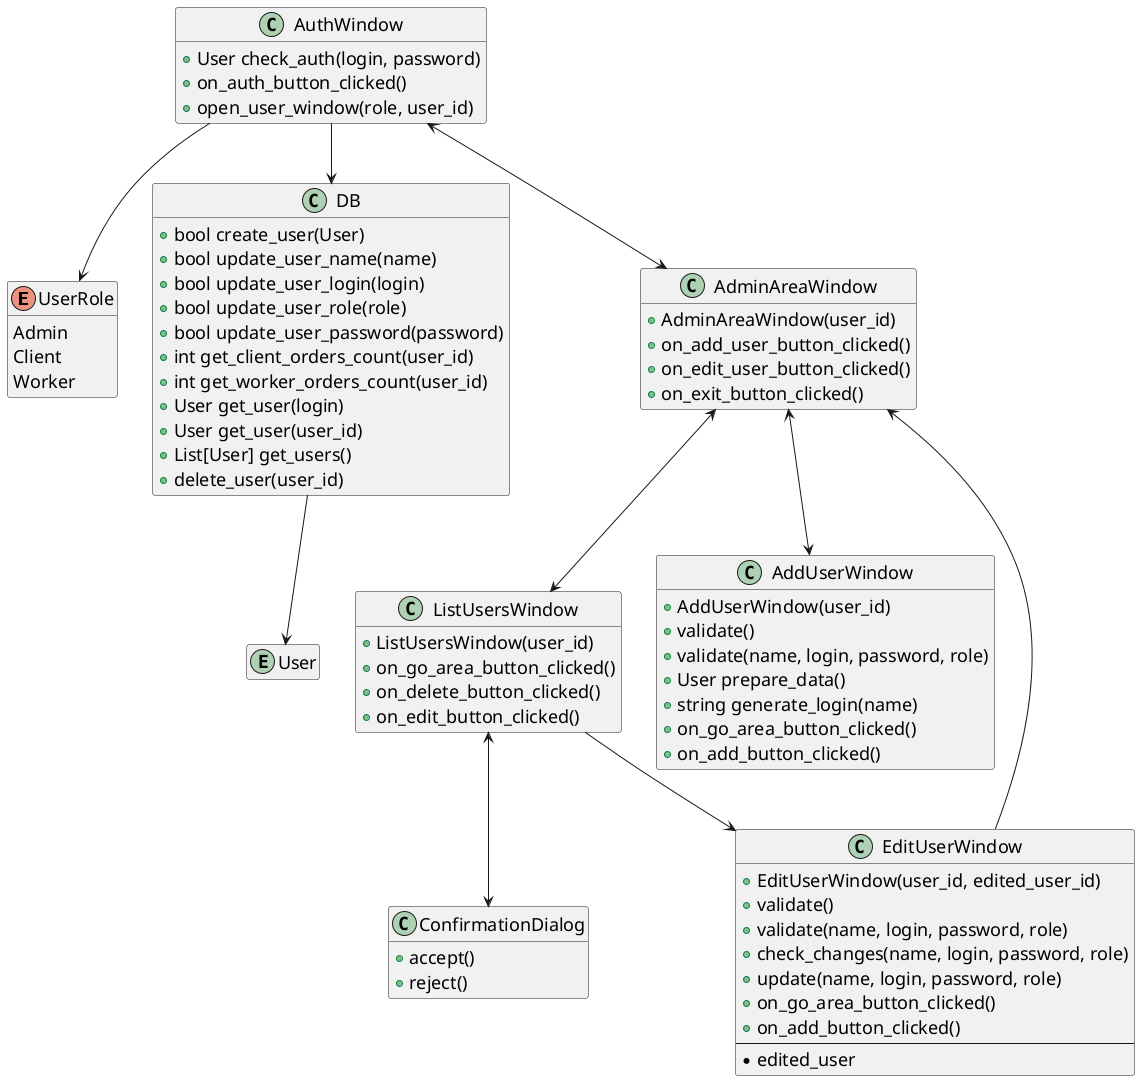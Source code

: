 @startuml admin_class

skinparam defaultFontSize 18

hide empty members

enum UserRole {
  Admin
  Client
  Worker
}

class DB {
  + bool create_user(User)
  + bool update_user_name(name)
  + bool update_user_login(login)
  + bool update_user_role(role)
  + bool update_user_password(password)
  + int get_client_orders_count(user_id)
  + int get_worker_orders_count(user_id)
  + User get_user(login)
  + User get_user(user_id)
  + List[User] get_users()
  + delete_user(user_id)
}
class AuthWindow {
  + User check_auth(login, password)
  + on_auth_button_clicked()
  + open_user_window(role, user_id)
}
 
Entity User

class AdminAreaWindow {
  + AdminAreaWindow(user_id)
  + on_add_user_button_clicked()
  + on_edit_user_button_clicked()
  + on_exit_button_clicked()
}

class ListUsersWindow {
  + ListUsersWindow(user_id)
  + on_go_area_button_clicked()
  + on_delete_button_clicked()
  + on_edit_button_clicked()
}

class EditUserWindow {
  + EditUserWindow(user_id, edited_user_id)
  + validate()
  + validate(name, login, password, role)
  + check_changes(name, login, password, role)
  + update(name, login, password, role)
  + on_go_area_button_clicked()
  + on_add_button_clicked()
  --
  * edited_user
}

class AddUserWindow {
  + AddUserWindow(user_id)
  + validate()
  + validate(name, login, password, role)
  + User prepare_data()
  + string generate_login(name)
  + on_go_area_button_clicked()
  + on_add_button_clicked()
}

class ConfirmationDialog {
  + accept()
  + reject()
}

AuthWindow --> DB
DB --> User
AuthWindow --> UserRole
AuthWindow <--> AdminAreaWindow
AdminAreaWindow <--> ListUsersWindow
AdminAreaWindow <--> AddUserWindow
EditUserWindow --> AdminAreaWindow
ListUsersWindow --> EditUserWindow
ListUsersWindow <--> ConfirmationDialog


@enduml
